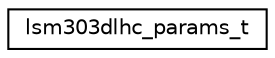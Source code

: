 digraph "Graphical Class Hierarchy"
{
 // LATEX_PDF_SIZE
  edge [fontname="Helvetica",fontsize="10",labelfontname="Helvetica",labelfontsize="10"];
  node [fontname="Helvetica",fontsize="10",shape=record];
  rankdir="LR";
  Node0 [label="lsm303dlhc_params_t",height=0.2,width=0.4,color="black", fillcolor="white", style="filled",URL="$structlsm303dlhc__params__t.html",tooltip="Data structure holding all the information needed for initialization."];
}
